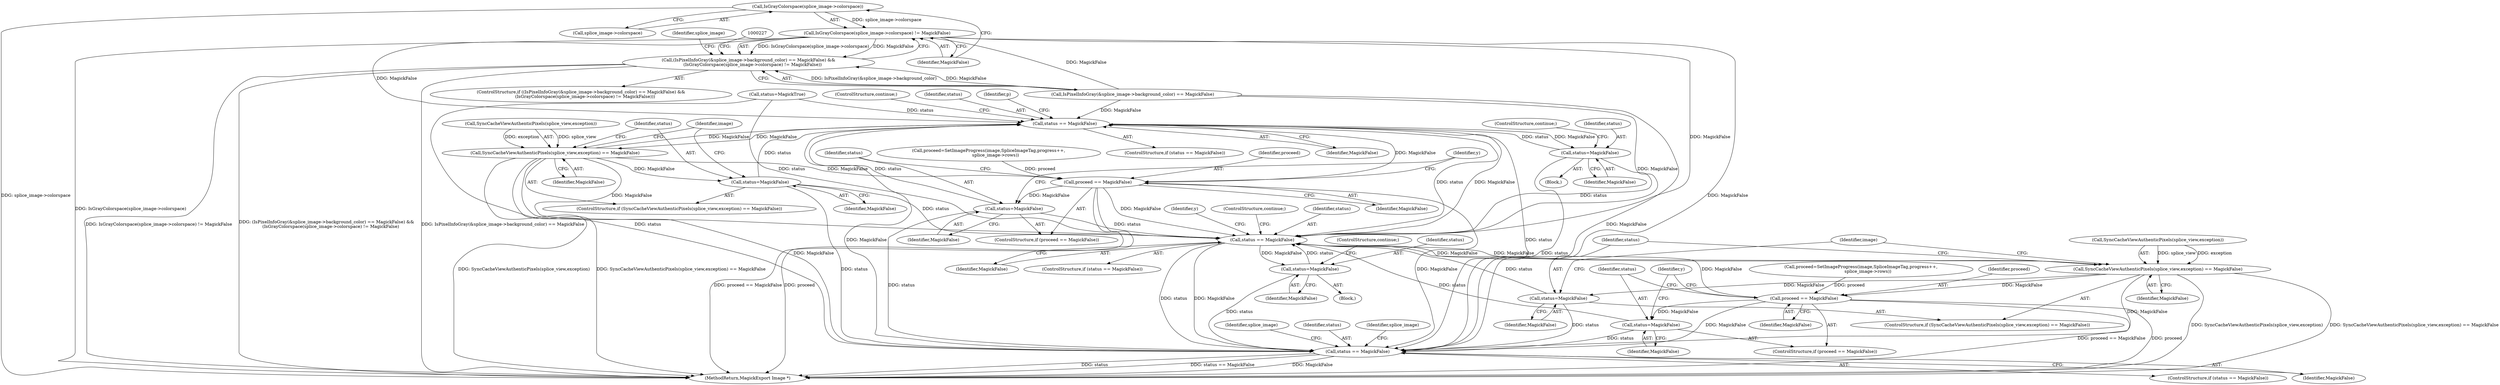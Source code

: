 digraph "0_ImageMagick_7b1cf5784b5bcd85aa9293ecf56769f68c037231@pointer" {
"1000221" [label="(Call,IsGrayColorspace(splice_image->colorspace))"];
"1000220" [label="(Call,IsGrayColorspace(splice_image->colorspace) != MagickFalse)"];
"1000212" [label="(Call,(IsPixelInfoGray(&splice_image->background_color) == MagickFalse) &&\n      (IsGrayColorspace(splice_image->colorspace) != MagickFalse))"];
"1000455" [label="(Call,status == MagickFalse)"];
"1000494" [label="(Call,status=MagickFalse)"];
"1000797" [label="(Call,status == MagickFalse)"];
"1000855" [label="(Call,status=MagickFalse)"];
"1001141" [label="(Call,status == MagickFalse)"];
"1001097" [label="(Call,SyncCacheViewAuthenticPixels(splice_view,exception) == MagickFalse)"];
"1001102" [label="(Call,status=MagickFalse)"];
"1001126" [label="(Call,proceed == MagickFalse)"];
"1001129" [label="(Call,status=MagickFalse)"];
"1000736" [label="(Call,SyncCacheViewAuthenticPixels(splice_view,exception) == MagickFalse)"];
"1000741" [label="(Call,status=MagickFalse)"];
"1000765" [label="(Call,proceed == MagickFalse)"];
"1000768" [label="(Call,status=MagickFalse)"];
"1000211" [label="(ControlStructure,if ((IsPixelInfoGray(&splice_image->background_color) == MagickFalse) &&\n      (IsGrayColorspace(splice_image->colorspace) != MagickFalse)))"];
"1001115" [label="(Call,proceed=SetImageProgress(image,SpliceImageTag,progress++,\n          splice_image->rows))"];
"1000770" [label="(Identifier,MagickFalse)"];
"1000494" [label="(Call,status=MagickFalse)"];
"1001143" [label="(Identifier,MagickFalse)"];
"1000754" [label="(Call,proceed=SetImageProgress(image,SpliceImageTag,progress++,\n          splice_image->rows))"];
"1001145" [label="(Identifier,splice_image)"];
"1000856" [label="(Identifier,status)"];
"1000493" [label="(Block,)"];
"1000458" [label="(ControlStructure,continue;)"];
"1000747" [label="(Identifier,image)"];
"1001141" [label="(Call,status == MagickFalse)"];
"1000735" [label="(ControlStructure,if (SyncCacheViewAuthenticPixels(splice_view,exception) == MagickFalse))"];
"1000766" [label="(Identifier,proceed)"];
"1000222" [label="(Call,splice_image->colorspace)"];
"1000221" [label="(Call,IsGrayColorspace(splice_image->colorspace))"];
"1001128" [label="(Identifier,MagickFalse)"];
"1000410" [label="(Call,status=MagickTrue)"];
"1000765" [label="(Call,proceed == MagickFalse)"];
"1001108" [label="(Identifier,image)"];
"1000212" [label="(Call,(IsPixelInfoGray(&splice_image->background_color) == MagickFalse) &&\n      (IsGrayColorspace(splice_image->colorspace) != MagickFalse))"];
"1000497" [label="(ControlStructure,continue;)"];
"1000804" [label="(Identifier,y)"];
"1000858" [label="(ControlStructure,continue;)"];
"1001131" [label="(Identifier,MagickFalse)"];
"1000737" [label="(Call,SyncCacheViewAuthenticPixels(splice_view,exception))"];
"1000855" [label="(Call,status=MagickFalse)"];
"1000455" [label="(Call,status == MagickFalse)"];
"1000769" [label="(Identifier,status)"];
"1000495" [label="(Identifier,status)"];
"1000454" [label="(ControlStructure,if (status == MagickFalse))"];
"1001104" [label="(Identifier,MagickFalse)"];
"1001098" [label="(Call,SyncCacheViewAuthenticPixels(splice_view,exception))"];
"1001130" [label="(Identifier,status)"];
"1000743" [label="(Identifier,MagickFalse)"];
"1000797" [label="(Call,status == MagickFalse)"];
"1001150" [label="(MethodReturn,MagickExport Image *)"];
"1000457" [label="(Identifier,MagickFalse)"];
"1000799" [label="(Identifier,MagickFalse)"];
"1000857" [label="(Identifier,MagickFalse)"];
"1000220" [label="(Call,IsGrayColorspace(splice_image->colorspace) != MagickFalse)"];
"1000736" [label="(Call,SyncCacheViewAuthenticPixels(splice_view,exception) == MagickFalse)"];
"1001125" [label="(ControlStructure,if (proceed == MagickFalse))"];
"1000741" [label="(Call,status=MagickFalse)"];
"1000800" [label="(ControlStructure,continue;)"];
"1001140" [label="(ControlStructure,if (status == MagickFalse))"];
"1000237" [label="(Identifier,splice_image)"];
"1000742" [label="(Identifier,status)"];
"1000213" [label="(Call,IsPixelInfoGray(&splice_image->background_color) == MagickFalse)"];
"1001096" [label="(ControlStructure,if (SyncCacheViewAuthenticPixels(splice_view,exception) == MagickFalse))"];
"1000449" [label="(Identifier,y)"];
"1000225" [label="(Identifier,MagickFalse)"];
"1001142" [label="(Identifier,status)"];
"1001149" [label="(Identifier,splice_image)"];
"1001097" [label="(Call,SyncCacheViewAuthenticPixels(splice_view,exception) == MagickFalse)"];
"1000768" [label="(Call,status=MagickFalse)"];
"1000798" [label="(Identifier,status)"];
"1001127" [label="(Identifier,proceed)"];
"1000854" [label="(Block,)"];
"1000740" [label="(Identifier,MagickFalse)"];
"1000796" [label="(ControlStructure,if (status == MagickFalse))"];
"1001126" [label="(Call,proceed == MagickFalse)"];
"1001103" [label="(Identifier,status)"];
"1000791" [label="(Identifier,y)"];
"1000496" [label="(Identifier,MagickFalse)"];
"1001129" [label="(Call,status=MagickFalse)"];
"1000456" [label="(Identifier,status)"];
"1000460" [label="(Identifier,p)"];
"1001101" [label="(Identifier,MagickFalse)"];
"1000767" [label="(Identifier,MagickFalse)"];
"1001102" [label="(Call,status=MagickFalse)"];
"1000764" [label="(ControlStructure,if (proceed == MagickFalse))"];
"1000221" -> "1000220"  [label="AST: "];
"1000221" -> "1000222"  [label="CFG: "];
"1000222" -> "1000221"  [label="AST: "];
"1000225" -> "1000221"  [label="CFG: "];
"1000221" -> "1001150"  [label="DDG: splice_image->colorspace"];
"1000221" -> "1000220"  [label="DDG: splice_image->colorspace"];
"1000220" -> "1000212"  [label="AST: "];
"1000220" -> "1000225"  [label="CFG: "];
"1000225" -> "1000220"  [label="AST: "];
"1000212" -> "1000220"  [label="CFG: "];
"1000220" -> "1001150"  [label="DDG: IsGrayColorspace(splice_image->colorspace)"];
"1000220" -> "1000212"  [label="DDG: IsGrayColorspace(splice_image->colorspace)"];
"1000220" -> "1000212"  [label="DDG: MagickFalse"];
"1000213" -> "1000220"  [label="DDG: MagickFalse"];
"1000220" -> "1000455"  [label="DDG: MagickFalse"];
"1000220" -> "1000797"  [label="DDG: MagickFalse"];
"1000220" -> "1001141"  [label="DDG: MagickFalse"];
"1000212" -> "1000211"  [label="AST: "];
"1000212" -> "1000213"  [label="CFG: "];
"1000213" -> "1000212"  [label="AST: "];
"1000227" -> "1000212"  [label="CFG: "];
"1000237" -> "1000212"  [label="CFG: "];
"1000212" -> "1001150"  [label="DDG: (IsPixelInfoGray(&splice_image->background_color) == MagickFalse) &&\n      (IsGrayColorspace(splice_image->colorspace) != MagickFalse)"];
"1000212" -> "1001150"  [label="DDG: IsPixelInfoGray(&splice_image->background_color) == MagickFalse"];
"1000212" -> "1001150"  [label="DDG: IsGrayColorspace(splice_image->colorspace) != MagickFalse"];
"1000213" -> "1000212"  [label="DDG: IsPixelInfoGray(&splice_image->background_color)"];
"1000213" -> "1000212"  [label="DDG: MagickFalse"];
"1000455" -> "1000454"  [label="AST: "];
"1000455" -> "1000457"  [label="CFG: "];
"1000456" -> "1000455"  [label="AST: "];
"1000457" -> "1000455"  [label="AST: "];
"1000458" -> "1000455"  [label="CFG: "];
"1000460" -> "1000455"  [label="CFG: "];
"1000741" -> "1000455"  [label="DDG: status"];
"1000410" -> "1000455"  [label="DDG: status"];
"1000768" -> "1000455"  [label="DDG: status"];
"1000494" -> "1000455"  [label="DDG: status"];
"1000765" -> "1000455"  [label="DDG: MagickFalse"];
"1000213" -> "1000455"  [label="DDG: MagickFalse"];
"1000736" -> "1000455"  [label="DDG: MagickFalse"];
"1000455" -> "1000494"  [label="DDG: MagickFalse"];
"1000455" -> "1000736"  [label="DDG: MagickFalse"];
"1000455" -> "1000797"  [label="DDG: status"];
"1000455" -> "1000797"  [label="DDG: MagickFalse"];
"1000455" -> "1001141"  [label="DDG: status"];
"1000455" -> "1001141"  [label="DDG: MagickFalse"];
"1000494" -> "1000493"  [label="AST: "];
"1000494" -> "1000496"  [label="CFG: "];
"1000495" -> "1000494"  [label="AST: "];
"1000496" -> "1000494"  [label="AST: "];
"1000497" -> "1000494"  [label="CFG: "];
"1000494" -> "1000797"  [label="DDG: status"];
"1000494" -> "1001141"  [label="DDG: status"];
"1000797" -> "1000796"  [label="AST: "];
"1000797" -> "1000799"  [label="CFG: "];
"1000798" -> "1000797"  [label="AST: "];
"1000799" -> "1000797"  [label="AST: "];
"1000800" -> "1000797"  [label="CFG: "];
"1000804" -> "1000797"  [label="CFG: "];
"1000741" -> "1000797"  [label="DDG: status"];
"1001129" -> "1000797"  [label="DDG: status"];
"1000410" -> "1000797"  [label="DDG: status"];
"1000768" -> "1000797"  [label="DDG: status"];
"1001102" -> "1000797"  [label="DDG: status"];
"1000855" -> "1000797"  [label="DDG: status"];
"1001126" -> "1000797"  [label="DDG: MagickFalse"];
"1001097" -> "1000797"  [label="DDG: MagickFalse"];
"1000765" -> "1000797"  [label="DDG: MagickFalse"];
"1000213" -> "1000797"  [label="DDG: MagickFalse"];
"1000736" -> "1000797"  [label="DDG: MagickFalse"];
"1000797" -> "1000855"  [label="DDG: MagickFalse"];
"1000797" -> "1001097"  [label="DDG: MagickFalse"];
"1000797" -> "1001141"  [label="DDG: status"];
"1000797" -> "1001141"  [label="DDG: MagickFalse"];
"1000855" -> "1000854"  [label="AST: "];
"1000855" -> "1000857"  [label="CFG: "];
"1000856" -> "1000855"  [label="AST: "];
"1000857" -> "1000855"  [label="AST: "];
"1000858" -> "1000855"  [label="CFG: "];
"1000855" -> "1001141"  [label="DDG: status"];
"1001141" -> "1001140"  [label="AST: "];
"1001141" -> "1001143"  [label="CFG: "];
"1001142" -> "1001141"  [label="AST: "];
"1001143" -> "1001141"  [label="AST: "];
"1001145" -> "1001141"  [label="CFG: "];
"1001149" -> "1001141"  [label="CFG: "];
"1001141" -> "1001150"  [label="DDG: status"];
"1001141" -> "1001150"  [label="DDG: status == MagickFalse"];
"1001141" -> "1001150"  [label="DDG: MagickFalse"];
"1000741" -> "1001141"  [label="DDG: status"];
"1001129" -> "1001141"  [label="DDG: status"];
"1000410" -> "1001141"  [label="DDG: status"];
"1000768" -> "1001141"  [label="DDG: status"];
"1001102" -> "1001141"  [label="DDG: status"];
"1001126" -> "1001141"  [label="DDG: MagickFalse"];
"1001097" -> "1001141"  [label="DDG: MagickFalse"];
"1000765" -> "1001141"  [label="DDG: MagickFalse"];
"1000213" -> "1001141"  [label="DDG: MagickFalse"];
"1000736" -> "1001141"  [label="DDG: MagickFalse"];
"1001097" -> "1001096"  [label="AST: "];
"1001097" -> "1001101"  [label="CFG: "];
"1001098" -> "1001097"  [label="AST: "];
"1001101" -> "1001097"  [label="AST: "];
"1001103" -> "1001097"  [label="CFG: "];
"1001108" -> "1001097"  [label="CFG: "];
"1001097" -> "1001150"  [label="DDG: SyncCacheViewAuthenticPixels(splice_view,exception) == MagickFalse"];
"1001097" -> "1001150"  [label="DDG: SyncCacheViewAuthenticPixels(splice_view,exception)"];
"1001098" -> "1001097"  [label="DDG: splice_view"];
"1001098" -> "1001097"  [label="DDG: exception"];
"1001097" -> "1001102"  [label="DDG: MagickFalse"];
"1001097" -> "1001126"  [label="DDG: MagickFalse"];
"1001102" -> "1001096"  [label="AST: "];
"1001102" -> "1001104"  [label="CFG: "];
"1001103" -> "1001102"  [label="AST: "];
"1001104" -> "1001102"  [label="AST: "];
"1001108" -> "1001102"  [label="CFG: "];
"1001126" -> "1001125"  [label="AST: "];
"1001126" -> "1001128"  [label="CFG: "];
"1001127" -> "1001126"  [label="AST: "];
"1001128" -> "1001126"  [label="AST: "];
"1001130" -> "1001126"  [label="CFG: "];
"1000791" -> "1001126"  [label="CFG: "];
"1001126" -> "1001150"  [label="DDG: proceed"];
"1001126" -> "1001150"  [label="DDG: proceed == MagickFalse"];
"1001115" -> "1001126"  [label="DDG: proceed"];
"1001126" -> "1001129"  [label="DDG: MagickFalse"];
"1001129" -> "1001125"  [label="AST: "];
"1001129" -> "1001131"  [label="CFG: "];
"1001130" -> "1001129"  [label="AST: "];
"1001131" -> "1001129"  [label="AST: "];
"1000791" -> "1001129"  [label="CFG: "];
"1000736" -> "1000735"  [label="AST: "];
"1000736" -> "1000740"  [label="CFG: "];
"1000737" -> "1000736"  [label="AST: "];
"1000740" -> "1000736"  [label="AST: "];
"1000742" -> "1000736"  [label="CFG: "];
"1000747" -> "1000736"  [label="CFG: "];
"1000736" -> "1001150"  [label="DDG: SyncCacheViewAuthenticPixels(splice_view,exception)"];
"1000736" -> "1001150"  [label="DDG: SyncCacheViewAuthenticPixels(splice_view,exception) == MagickFalse"];
"1000737" -> "1000736"  [label="DDG: splice_view"];
"1000737" -> "1000736"  [label="DDG: exception"];
"1000736" -> "1000741"  [label="DDG: MagickFalse"];
"1000736" -> "1000765"  [label="DDG: MagickFalse"];
"1000741" -> "1000735"  [label="AST: "];
"1000741" -> "1000743"  [label="CFG: "];
"1000742" -> "1000741"  [label="AST: "];
"1000743" -> "1000741"  [label="AST: "];
"1000747" -> "1000741"  [label="CFG: "];
"1000765" -> "1000764"  [label="AST: "];
"1000765" -> "1000767"  [label="CFG: "];
"1000766" -> "1000765"  [label="AST: "];
"1000767" -> "1000765"  [label="AST: "];
"1000769" -> "1000765"  [label="CFG: "];
"1000449" -> "1000765"  [label="CFG: "];
"1000765" -> "1001150"  [label="DDG: proceed"];
"1000765" -> "1001150"  [label="DDG: proceed == MagickFalse"];
"1000754" -> "1000765"  [label="DDG: proceed"];
"1000765" -> "1000768"  [label="DDG: MagickFalse"];
"1000768" -> "1000764"  [label="AST: "];
"1000768" -> "1000770"  [label="CFG: "];
"1000769" -> "1000768"  [label="AST: "];
"1000770" -> "1000768"  [label="AST: "];
"1000449" -> "1000768"  [label="CFG: "];
}
